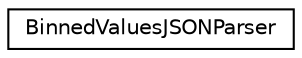digraph "Graphical Class Hierarchy"
{
 // LATEX_PDF_SIZE
  edge [fontname="Helvetica",fontsize="10",labelfontname="Helvetica",labelfontsize="10"];
  node [fontname="Helvetica",fontsize="10",shape=record];
  rankdir="LR";
  Node0 [label="BinnedValuesJSONParser",height=0.2,width=0.4,color="black", fillcolor="white", style="filled",URL="$classBinnedValuesJSONParser.html",tooltip=" "];
}
